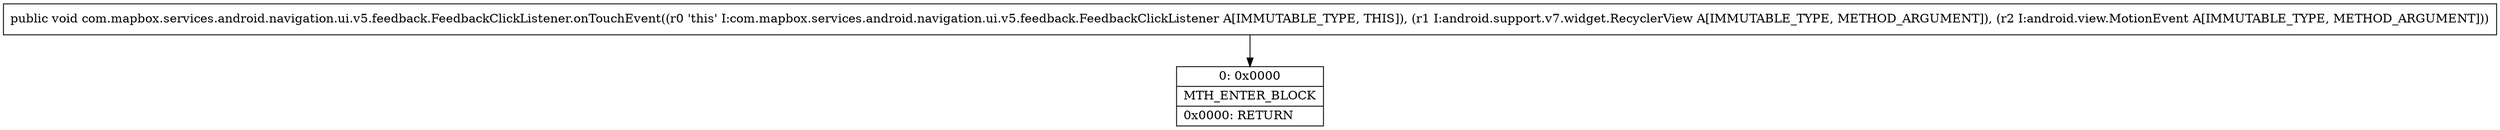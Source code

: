 digraph "CFG forcom.mapbox.services.android.navigation.ui.v5.feedback.FeedbackClickListener.onTouchEvent(Landroid\/support\/v7\/widget\/RecyclerView;Landroid\/view\/MotionEvent;)V" {
Node_0 [shape=record,label="{0\:\ 0x0000|MTH_ENTER_BLOCK\l|0x0000: RETURN   \l}"];
MethodNode[shape=record,label="{public void com.mapbox.services.android.navigation.ui.v5.feedback.FeedbackClickListener.onTouchEvent((r0 'this' I:com.mapbox.services.android.navigation.ui.v5.feedback.FeedbackClickListener A[IMMUTABLE_TYPE, THIS]), (r1 I:android.support.v7.widget.RecyclerView A[IMMUTABLE_TYPE, METHOD_ARGUMENT]), (r2 I:android.view.MotionEvent A[IMMUTABLE_TYPE, METHOD_ARGUMENT])) }"];
MethodNode -> Node_0;
}

